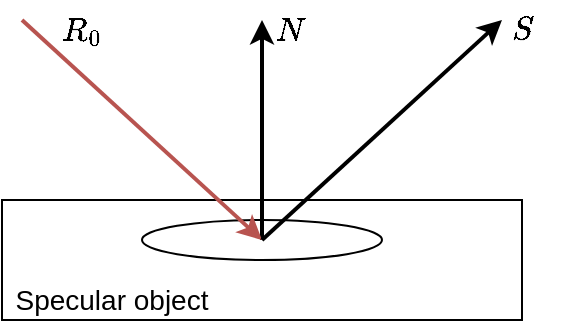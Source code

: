 <mxfile version="16.0.3" type="device"><diagram name="Page-11" id="oiUAfk6V6uo0lvAgoSet"><mxGraphModel dx="807" dy="897" grid="1" gridSize="10" guides="1" tooltips="1" connect="1" arrows="1" fold="1" page="1" pageScale="1" pageWidth="827" pageHeight="1169" math="1" shadow="0"><root><mxCell id="iNLSRlBVctOnLqZ0LotT-0"/><mxCell id="iNLSRlBVctOnLqZ0LotT-1" parent="iNLSRlBVctOnLqZ0LotT-0"/><mxCell id="0m2rNVaWxyDT_XAhN5_e-0" value="" style="rounded=0;whiteSpace=wrap;html=1;fontSize=14;fillColor=none;" parent="iNLSRlBVctOnLqZ0LotT-1" vertex="1"><mxGeometry x="270" y="410" width="260" height="60" as="geometry"/></mxCell><mxCell id="0m2rNVaWxyDT_XAhN5_e-1" value="" style="ellipse;whiteSpace=wrap;html=1;fontSize=14;fillColor=none;" parent="iNLSRlBVctOnLqZ0LotT-1" vertex="1"><mxGeometry x="340" y="420" width="120" height="20" as="geometry"/></mxCell><mxCell id="0m2rNVaWxyDT_XAhN5_e-2" value="" style="endArrow=classic;html=1;rounded=0;fontSize=14;strokeWidth=2;" parent="iNLSRlBVctOnLqZ0LotT-1" edge="1"><mxGeometry width="50" height="50" relative="1" as="geometry"><mxPoint x="400" y="430" as="sourcePoint"/><mxPoint x="400" y="320" as="targetPoint"/></mxGeometry></mxCell><mxCell id="0m2rNVaWxyDT_XAhN5_e-3" value="" style="endArrow=classic;html=1;rounded=0;fontSize=14;strokeWidth=2;fillColor=#f8cecc;strokeColor=#b85450;" parent="iNLSRlBVctOnLqZ0LotT-1" edge="1"><mxGeometry width="50" height="50" relative="1" as="geometry"><mxPoint x="280" y="320" as="sourcePoint"/><mxPoint x="400" y="430" as="targetPoint"/></mxGeometry></mxCell><mxCell id="0m2rNVaWxyDT_XAhN5_e-8" value="$$N$$" style="text;html=1;strokeColor=none;fillColor=none;align=center;verticalAlign=middle;whiteSpace=wrap;rounded=0;fontSize=14;" parent="iNLSRlBVctOnLqZ0LotT-1" vertex="1"><mxGeometry x="384" y="310" width="60" height="30" as="geometry"/></mxCell><mxCell id="0m2rNVaWxyDT_XAhN5_e-9" value="$$R_0$$" style="text;html=1;strokeColor=none;fillColor=none;align=center;verticalAlign=middle;whiteSpace=wrap;rounded=0;fontSize=14;" parent="iNLSRlBVctOnLqZ0LotT-1" vertex="1"><mxGeometry x="280" y="310" width="60" height="30" as="geometry"/></mxCell><mxCell id="0m2rNVaWxyDT_XAhN5_e-10" value="$$S$$" style="text;html=1;strokeColor=none;fillColor=none;align=center;verticalAlign=middle;whiteSpace=wrap;rounded=0;fontSize=14;" parent="iNLSRlBVctOnLqZ0LotT-1" vertex="1"><mxGeometry x="500" y="310" width="60" height="30" as="geometry"/></mxCell><mxCell id="0m2rNVaWxyDT_XAhN5_e-11" value="Specular object" style="text;html=1;strokeColor=none;fillColor=none;align=center;verticalAlign=middle;whiteSpace=wrap;rounded=0;fontSize=14;" parent="iNLSRlBVctOnLqZ0LotT-1" vertex="1"><mxGeometry x="270" y="450" width="110" height="20" as="geometry"/></mxCell><mxCell id="0m2rNVaWxyDT_XAhN5_e-13" value="" style="endArrow=classic;html=1;rounded=0;fontSize=14;strokeWidth=2;" parent="iNLSRlBVctOnLqZ0LotT-1" edge="1"><mxGeometry width="50" height="50" relative="1" as="geometry"><mxPoint x="400" y="430" as="sourcePoint"/><mxPoint x="520" y="320" as="targetPoint"/></mxGeometry></mxCell></root></mxGraphModel></diagram></mxfile>